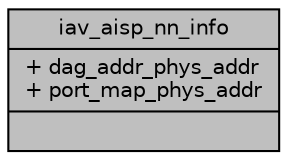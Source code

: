 digraph "iav_aisp_nn_info"
{
 // INTERACTIVE_SVG=YES
 // LATEX_PDF_SIZE
  bgcolor="transparent";
  edge [fontname="Helvetica",fontsize="10",labelfontname="Helvetica",labelfontsize="10"];
  node [fontname="Helvetica",fontsize="10",shape=record];
  Node1 [label="{iav_aisp_nn_info\n|+ dag_addr_phys_addr\l+ port_map_phys_addr\l|}",height=0.2,width=0.4,color="black", fillcolor="grey75", style="filled", fontcolor="black",tooltip=" "];
}
